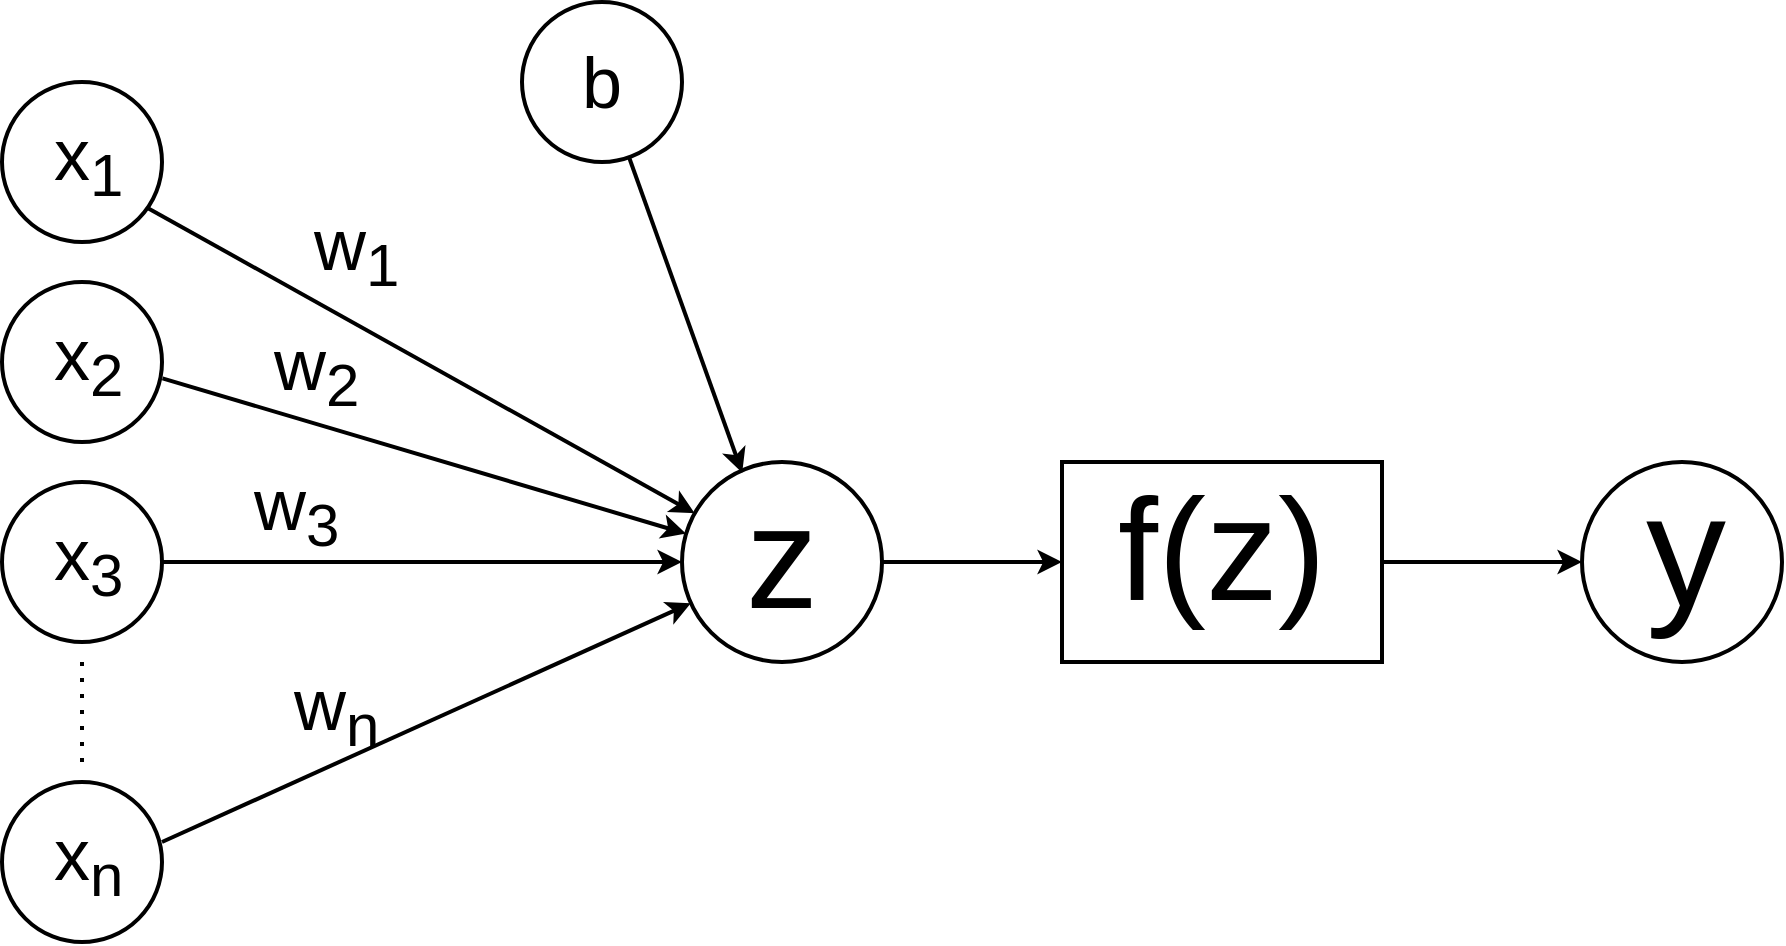 <mxfile version="24.7.14">
  <diagram name="Stránka-1" id="mTdoNo1c2i755kzHxuNf">
    <mxGraphModel dx="1195" dy="750" grid="1" gridSize="10" guides="1" tooltips="1" connect="1" arrows="1" fold="1" page="1" pageScale="1" pageWidth="827" pageHeight="1169" math="0" shadow="0">
      <root>
        <mxCell id="0" />
        <mxCell id="1" parent="0" />
        <mxCell id="oHko_nnSvH1BLuUHB7Cy-1" value="" style="ellipse;whiteSpace=wrap;html=1;aspect=fixed;strokeWidth=2;" parent="1" vertex="1">
          <mxGeometry x="50" y="290" width="80" height="80" as="geometry" />
        </mxCell>
        <mxCell id="oHko_nnSvH1BLuUHB7Cy-2" value="" style="ellipse;whiteSpace=wrap;html=1;aspect=fixed;strokeColor=default;strokeWidth=2;align=center;verticalAlign=middle;fontFamily=Helvetica;fontSize=12;fontColor=default;fillColor=default;" parent="1" vertex="1">
          <mxGeometry x="50" y="390" width="80" height="80" as="geometry" />
        </mxCell>
        <mxCell id="oHko_nnSvH1BLuUHB7Cy-3" value="" style="ellipse;whiteSpace=wrap;html=1;aspect=fixed;strokeWidth=2;" parent="1" vertex="1">
          <mxGeometry x="50" y="190" width="80" height="80" as="geometry" />
        </mxCell>
        <mxCell id="oHko_nnSvH1BLuUHB7Cy-4" value="" style="ellipse;whiteSpace=wrap;html=1;aspect=fixed;strokeColor=default;strokeWidth=2;align=center;verticalAlign=middle;fontFamily=Helvetica;fontSize=12;fontColor=default;fillColor=default;" parent="1" vertex="1">
          <mxGeometry x="50" y="540" width="80" height="80" as="geometry" />
        </mxCell>
        <mxCell id="oHko_nnSvH1BLuUHB7Cy-5" value="" style="ellipse;whiteSpace=wrap;html=1;aspect=fixed;strokeColor=default;strokeWidth=2;align=center;verticalAlign=middle;fontFamily=Helvetica;fontSize=12;fontColor=default;fillColor=default;" parent="1" vertex="1">
          <mxGeometry x="310" y="150" width="80" height="80" as="geometry" />
        </mxCell>
        <mxCell id="oHko_nnSvH1BLuUHB7Cy-6" value="" style="ellipse;whiteSpace=wrap;html=1;strokeColor=default;strokeWidth=2;align=center;verticalAlign=middle;fontFamily=Helvetica;fontSize=12;fontColor=default;fillColor=default;" parent="1" vertex="1">
          <mxGeometry x="390" y="380" width="100" height="100" as="geometry" />
        </mxCell>
        <mxCell id="oHko_nnSvH1BLuUHB7Cy-7" value="" style="rounded=0;whiteSpace=wrap;html=1;strokeColor=default;strokeWidth=2;align=center;verticalAlign=middle;fontFamily=Helvetica;fontSize=12;fontColor=default;fillColor=default;" parent="1" vertex="1">
          <mxGeometry x="580" y="380" width="160" height="100" as="geometry" />
        </mxCell>
        <mxCell id="oHko_nnSvH1BLuUHB7Cy-9" value="" style="ellipse;whiteSpace=wrap;html=1;strokeColor=default;strokeWidth=2;align=center;verticalAlign=middle;fontFamily=Helvetica;fontSize=12;fontColor=default;fillColor=default;" parent="1" vertex="1">
          <mxGeometry x="840" y="380" width="100" height="100" as="geometry" />
        </mxCell>
        <mxCell id="oHko_nnSvH1BLuUHB7Cy-11" value="" style="endArrow=classic;html=1;rounded=0;exitX=1;exitY=0.5;exitDx=0;exitDy=0;entryX=0;entryY=0.5;entryDx=0;entryDy=0;strokeColor=default;strokeWidth=2;align=center;verticalAlign=middle;fontFamily=Helvetica;fontSize=11;fontColor=default;labelBackgroundColor=default;" parent="1" source="oHko_nnSvH1BLuUHB7Cy-6" target="oHko_nnSvH1BLuUHB7Cy-7" edge="1">
          <mxGeometry width="50" height="50" relative="1" as="geometry">
            <mxPoint x="500" y="540" as="sourcePoint" />
            <mxPoint x="550" y="490" as="targetPoint" />
          </mxGeometry>
        </mxCell>
        <mxCell id="oHko_nnSvH1BLuUHB7Cy-12" value="" style="endArrow=classic;html=1;rounded=0;exitX=1;exitY=0.5;exitDx=0;exitDy=0;entryX=0;entryY=0.5;entryDx=0;entryDy=0;strokeColor=default;strokeWidth=2;align=center;verticalAlign=middle;fontFamily=Helvetica;fontSize=11;fontColor=default;labelBackgroundColor=default;" parent="1" source="oHko_nnSvH1BLuUHB7Cy-7" target="oHko_nnSvH1BLuUHB7Cy-9" edge="1">
          <mxGeometry width="50" height="50" relative="1" as="geometry">
            <mxPoint x="500" y="540" as="sourcePoint" />
            <mxPoint x="550" y="490" as="targetPoint" />
          </mxGeometry>
        </mxCell>
        <mxCell id="oHko_nnSvH1BLuUHB7Cy-13" value="" style="endArrow=classic;html=1;rounded=0;entryX=0.301;entryY=0.054;entryDx=0;entryDy=0;entryPerimeter=0;strokeColor=default;strokeWidth=2;align=center;verticalAlign=middle;fontFamily=Helvetica;fontSize=11;fontColor=default;labelBackgroundColor=default;" parent="1" source="oHko_nnSvH1BLuUHB7Cy-5" target="oHko_nnSvH1BLuUHB7Cy-6" edge="1">
          <mxGeometry width="50" height="50" relative="1" as="geometry">
            <mxPoint x="500" y="350" as="sourcePoint" />
            <mxPoint x="550" y="300" as="targetPoint" />
          </mxGeometry>
        </mxCell>
        <mxCell id="oHko_nnSvH1BLuUHB7Cy-14" value="" style="endArrow=classic;html=1;rounded=0;exitX=0.91;exitY=0.787;exitDx=0;exitDy=0;exitPerimeter=0;strokeWidth=2;" parent="1" source="oHko_nnSvH1BLuUHB7Cy-3" target="oHko_nnSvH1BLuUHB7Cy-6" edge="1">
          <mxGeometry width="50" height="50" relative="1" as="geometry">
            <mxPoint x="190" y="260" as="sourcePoint" />
            <mxPoint x="330" y="320" as="targetPoint" />
          </mxGeometry>
        </mxCell>
        <mxCell id="oHko_nnSvH1BLuUHB7Cy-15" value="" style="endArrow=classic;html=1;rounded=0;exitX=1.003;exitY=0.602;exitDx=0;exitDy=0;exitPerimeter=0;strokeColor=default;strokeWidth=2;align=center;verticalAlign=middle;fontFamily=Helvetica;fontSize=11;fontColor=default;labelBackgroundColor=default;" parent="1" source="oHko_nnSvH1BLuUHB7Cy-1" target="oHko_nnSvH1BLuUHB7Cy-6" edge="1">
          <mxGeometry width="50" height="50" relative="1" as="geometry">
            <mxPoint x="180" y="400" as="sourcePoint" />
            <mxPoint x="230" y="350" as="targetPoint" />
          </mxGeometry>
        </mxCell>
        <mxCell id="oHko_nnSvH1BLuUHB7Cy-16" value="" style="endArrow=classic;html=1;rounded=0;exitX=1;exitY=0.5;exitDx=0;exitDy=0;strokeColor=default;strokeWidth=2;align=center;verticalAlign=middle;fontFamily=Helvetica;fontSize=11;fontColor=default;labelBackgroundColor=default;" parent="1" source="oHko_nnSvH1BLuUHB7Cy-2" target="oHko_nnSvH1BLuUHB7Cy-6" edge="1">
          <mxGeometry width="50" height="50" relative="1" as="geometry">
            <mxPoint x="180" y="480" as="sourcePoint" />
            <mxPoint x="230" y="430" as="targetPoint" />
          </mxGeometry>
        </mxCell>
        <mxCell id="oHko_nnSvH1BLuUHB7Cy-17" value="" style="endArrow=classic;html=1;rounded=0;exitX=1;exitY=0.375;exitDx=0;exitDy=0;exitPerimeter=0;strokeColor=default;strokeWidth=2;align=center;verticalAlign=middle;fontFamily=Helvetica;fontSize=11;fontColor=default;labelBackgroundColor=default;" parent="1" source="oHko_nnSvH1BLuUHB7Cy-4" target="oHko_nnSvH1BLuUHB7Cy-6" edge="1">
          <mxGeometry width="50" height="50" relative="1" as="geometry">
            <mxPoint x="180" y="480" as="sourcePoint" />
            <mxPoint x="230" y="430" as="targetPoint" />
          </mxGeometry>
        </mxCell>
        <mxCell id="oHko_nnSvH1BLuUHB7Cy-18" value="" style="endArrow=none;dashed=1;html=1;dashPattern=1 3;strokeWidth=2;rounded=0;endSize=6;" parent="1" edge="1">
          <mxGeometry width="50" height="50" relative="1" as="geometry">
            <mxPoint x="90" y="480" as="sourcePoint" />
            <mxPoint x="90" y="530" as="targetPoint" />
          </mxGeometry>
        </mxCell>
        <mxCell id="oHko_nnSvH1BLuUHB7Cy-20" value="&lt;font style=&quot;font-size: 36px;&quot;&gt;x&lt;sub&gt;1&lt;/sub&gt;&lt;span style=&quot;white-space: pre;&quot;&gt;&#x9;&lt;/span&gt;&lt;/font&gt;" style="text;html=1;align=center;verticalAlign=middle;whiteSpace=wrap;rounded=0;" parent="1" vertex="1">
          <mxGeometry x="86" y="215" width="60" height="30" as="geometry" />
        </mxCell>
        <mxCell id="oHko_nnSvH1BLuUHB7Cy-21" value="&lt;font style=&quot;font-size: 36px;&quot;&gt;x&lt;sub&gt;2&lt;/sub&gt;&lt;span style=&quot;white-space: pre;&quot;&gt;&#x9;&lt;/span&gt;&lt;/font&gt;" style="text;html=1;align=center;verticalAlign=middle;whiteSpace=wrap;rounded=0;" parent="1" vertex="1">
          <mxGeometry x="86" y="315" width="60" height="30" as="geometry" />
        </mxCell>
        <mxCell id="oHko_nnSvH1BLuUHB7Cy-22" value="&lt;font style=&quot;font-size: 36px;&quot;&gt;x&lt;sub&gt;3&lt;/sub&gt;&lt;span style=&quot;white-space: pre;&quot;&gt;&#x9;&lt;/span&gt;&lt;/font&gt;" style="text;html=1;align=center;verticalAlign=middle;whiteSpace=wrap;rounded=0;" parent="1" vertex="1">
          <mxGeometry x="86" y="415" width="60" height="30" as="geometry" />
        </mxCell>
        <mxCell id="oHko_nnSvH1BLuUHB7Cy-23" value="&lt;font style=&quot;font-size: 36px;&quot;&gt;x&lt;sub&gt;n&lt;/sub&gt;&lt;span style=&quot;white-space: pre;&quot;&gt;&#x9;&lt;/span&gt;&lt;/font&gt;" style="text;html=1;align=center;verticalAlign=middle;whiteSpace=wrap;rounded=0;" parent="1" vertex="1">
          <mxGeometry x="86" y="565" width="60" height="30" as="geometry" />
        </mxCell>
        <mxCell id="oHko_nnSvH1BLuUHB7Cy-24" value="&lt;span style=&quot;font-size: 36px;&quot;&gt;b&lt;/span&gt;" style="text;html=1;align=center;verticalAlign=middle;whiteSpace=wrap;rounded=0;" parent="1" vertex="1">
          <mxGeometry x="320" y="175" width="60" height="30" as="geometry" />
        </mxCell>
        <mxCell id="oHko_nnSvH1BLuUHB7Cy-25" value="&lt;font style=&quot;font-size: 72px;&quot;&gt;z&lt;/font&gt;" style="text;html=1;align=center;verticalAlign=bottom;whiteSpace=wrap;rounded=0;fontSize=96;horizontal=1;" parent="1" vertex="1">
          <mxGeometry x="410" y="389" width="60" height="90" as="geometry" />
        </mxCell>
        <mxCell id="oHko_nnSvH1BLuUHB7Cy-26" value="&lt;font style=&quot;font-size: 72px;&quot;&gt;f(z)&lt;/font&gt;" style="text;html=1;align=center;verticalAlign=bottom;whiteSpace=wrap;rounded=0;fontSize=96;horizontal=1;" parent="1" vertex="1">
          <mxGeometry x="600" y="385" width="120" height="90" as="geometry" />
        </mxCell>
        <mxCell id="oHko_nnSvH1BLuUHB7Cy-27" value="&lt;font style=&quot;font-size: 80px;&quot;&gt;y&lt;/font&gt;" style="text;html=1;align=center;verticalAlign=bottom;whiteSpace=wrap;rounded=0;fontSize=96;horizontal=1;" parent="1" vertex="1">
          <mxGeometry x="862" y="378" width="60" height="100" as="geometry" />
        </mxCell>
        <mxCell id="oHko_nnSvH1BLuUHB7Cy-28" value="&lt;font style=&quot;font-size: 36px;&quot;&gt;w&lt;sub&gt;1&lt;/sub&gt;&lt;span style=&quot;white-space: pre;&quot;&gt;&#x9;&lt;/span&gt;&lt;/font&gt;" style="text;html=1;align=center;verticalAlign=middle;whiteSpace=wrap;rounded=0;" parent="1" vertex="1">
          <mxGeometry x="216" y="260" width="60" height="30" as="geometry" />
        </mxCell>
        <mxCell id="oHko_nnSvH1BLuUHB7Cy-29" value="&lt;font style=&quot;font-size: 36px;&quot;&gt;w&lt;sub&gt;2&lt;/sub&gt;&lt;span style=&quot;white-space: pre;&quot;&gt;&#x9;&lt;/span&gt;&lt;/font&gt;" style="text;html=1;align=center;verticalAlign=middle;whiteSpace=wrap;rounded=0;" parent="1" vertex="1">
          <mxGeometry x="196" y="320" width="60" height="30" as="geometry" />
        </mxCell>
        <mxCell id="oHko_nnSvH1BLuUHB7Cy-30" value="&lt;font style=&quot;font-size: 36px;&quot;&gt;w&lt;sub&gt;3&lt;/sub&gt;&lt;span style=&quot;white-space: pre;&quot;&gt;&#x9;&lt;/span&gt;&lt;/font&gt;" style="text;html=1;align=center;verticalAlign=middle;whiteSpace=wrap;rounded=0;" parent="1" vertex="1">
          <mxGeometry x="186" y="390" width="60" height="30" as="geometry" />
        </mxCell>
        <mxCell id="oHko_nnSvH1BLuUHB7Cy-31" value="&lt;font style=&quot;font-size: 36px;&quot;&gt;w&lt;sub&gt;n&lt;/sub&gt;&lt;span style=&quot;white-space: pre;&quot;&gt;&#x9;&lt;/span&gt;&lt;/font&gt;" style="text;html=1;align=center;verticalAlign=middle;whiteSpace=wrap;rounded=0;" parent="1" vertex="1">
          <mxGeometry x="206" y="490" width="60" height="30" as="geometry" />
        </mxCell>
      </root>
    </mxGraphModel>
  </diagram>
</mxfile>
